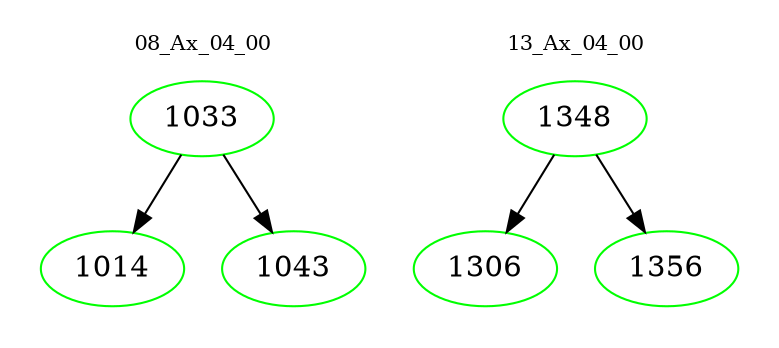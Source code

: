 digraph{
subgraph cluster_0 {
color = white
label = "08_Ax_04_00";
fontsize=10;
T0_1033 [label="1033", color="green"]
T0_1033 -> T0_1014 [color="black"]
T0_1014 [label="1014", color="green"]
T0_1033 -> T0_1043 [color="black"]
T0_1043 [label="1043", color="green"]
}
subgraph cluster_1 {
color = white
label = "13_Ax_04_00";
fontsize=10;
T1_1348 [label="1348", color="green"]
T1_1348 -> T1_1306 [color="black"]
T1_1306 [label="1306", color="green"]
T1_1348 -> T1_1356 [color="black"]
T1_1356 [label="1356", color="green"]
}
}

